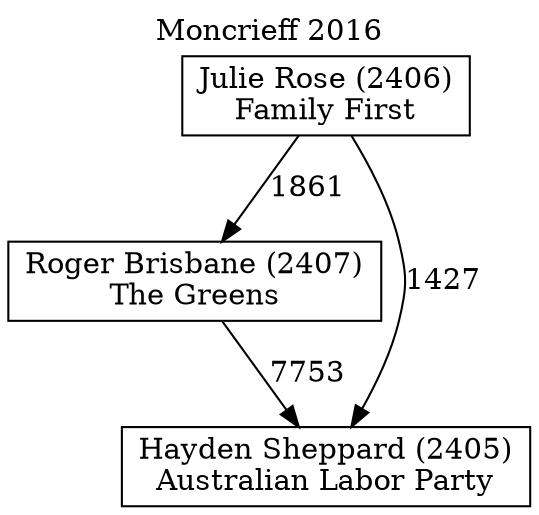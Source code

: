 // House preference flow
digraph "Hayden Sheppard (2405)_Moncrieff_2016" {
	graph [label="Moncrieff 2016" labelloc=t mclimit=10]
	node [shape=box]
	"Julie Rose (2406)" [label="Julie Rose (2406)
Family First"]
	"Roger Brisbane (2407)" [label="Roger Brisbane (2407)
The Greens"]
	"Hayden Sheppard (2405)" [label="Hayden Sheppard (2405)
Australian Labor Party"]
	"Julie Rose (2406)" -> "Roger Brisbane (2407)" [label=1861]
	"Roger Brisbane (2407)" -> "Hayden Sheppard (2405)" [label=7753]
	"Julie Rose (2406)" -> "Hayden Sheppard (2405)" [label=1427]
}
